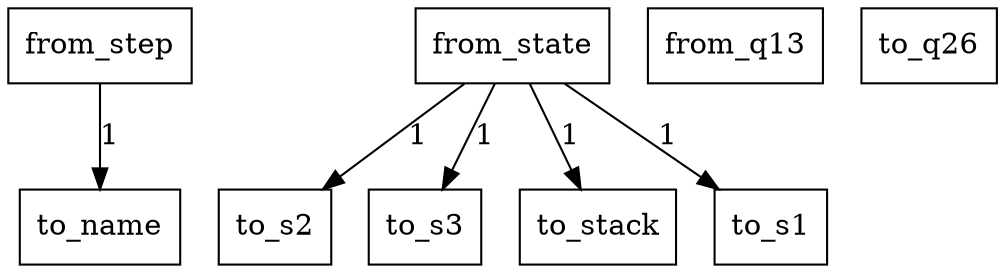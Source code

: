 digraph {
    graph [rankdir=TB
          ,bgcolor=transparent];
    node [shape=box
         ,fillcolor=white
         ,style=filled];
    0 [label=<from_step>];
    1 [label=<from_state>];
    2 [label=<from_q13>];
    3 [label=<to_name>];
    4 [label=<to_q26>];
    5 [label=<to_s2>];
    6 [label=<to_s3>];
    7 [label=<to_stack>];
    8 [label=<to_s1>];
    0 -> 3 [label=1];
    1 -> 5 [label=1];
    1 -> 6 [label=1];
    1 -> 7 [label=1];
    1 -> 8 [label=1];
}